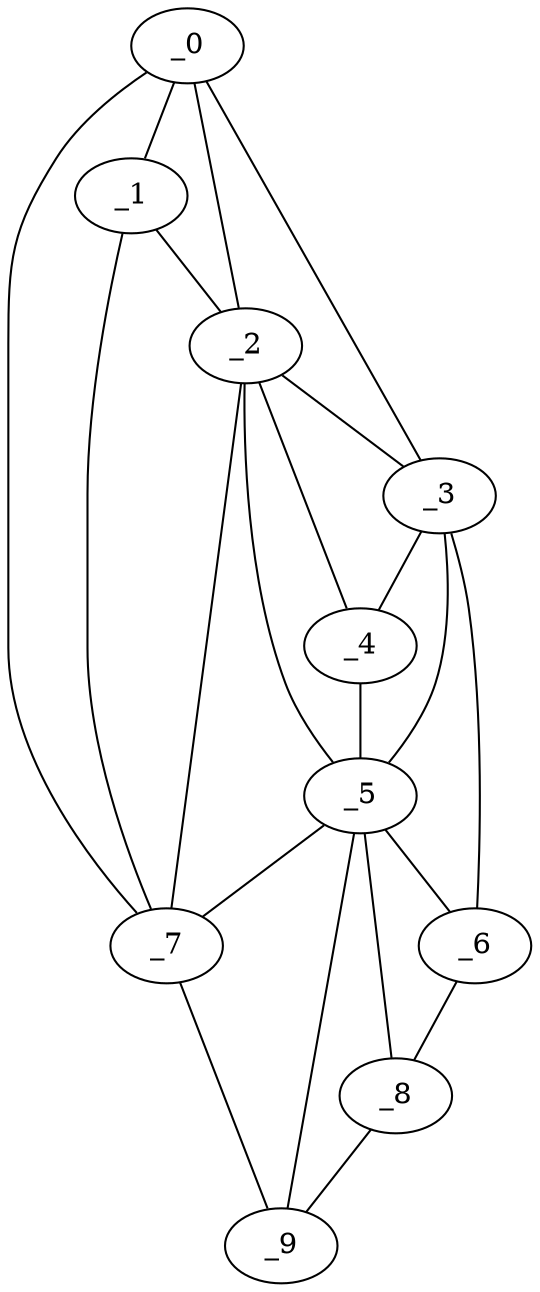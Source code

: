 graph "obj4__240.gxl" {
	_0	 [x=56,
		y=21];
	_1	 [x=64,
		y=25];
	_0 -- _1	 [valence=1];
	_2	 [x=66,
		y=33];
	_0 -- _2	 [valence=1];
	_3	 [x=70,
		y=55];
	_0 -- _3	 [valence=1];
	_7	 [x=98,
		y=33];
	_0 -- _7	 [valence=1];
	_1 -- _2	 [valence=2];
	_1 -- _7	 [valence=2];
	_2 -- _3	 [valence=2];
	_4	 [x=73,
		y=50];
	_2 -- _4	 [valence=1];
	_5	 [x=85,
		y=52];
	_2 -- _5	 [valence=2];
	_2 -- _7	 [valence=2];
	_3 -- _4	 [valence=2];
	_3 -- _5	 [valence=2];
	_6	 [x=88,
		y=55];
	_3 -- _6	 [valence=1];
	_4 -- _5	 [valence=2];
	_5 -- _6	 [valence=2];
	_5 -- _7	 [valence=2];
	_8	 [x=98,
		y=54];
	_5 -- _8	 [valence=2];
	_9	 [x=102,
		y=44];
	_5 -- _9	 [valence=1];
	_6 -- _8	 [valence=1];
	_7 -- _9	 [valence=1];
	_8 -- _9	 [valence=1];
}
